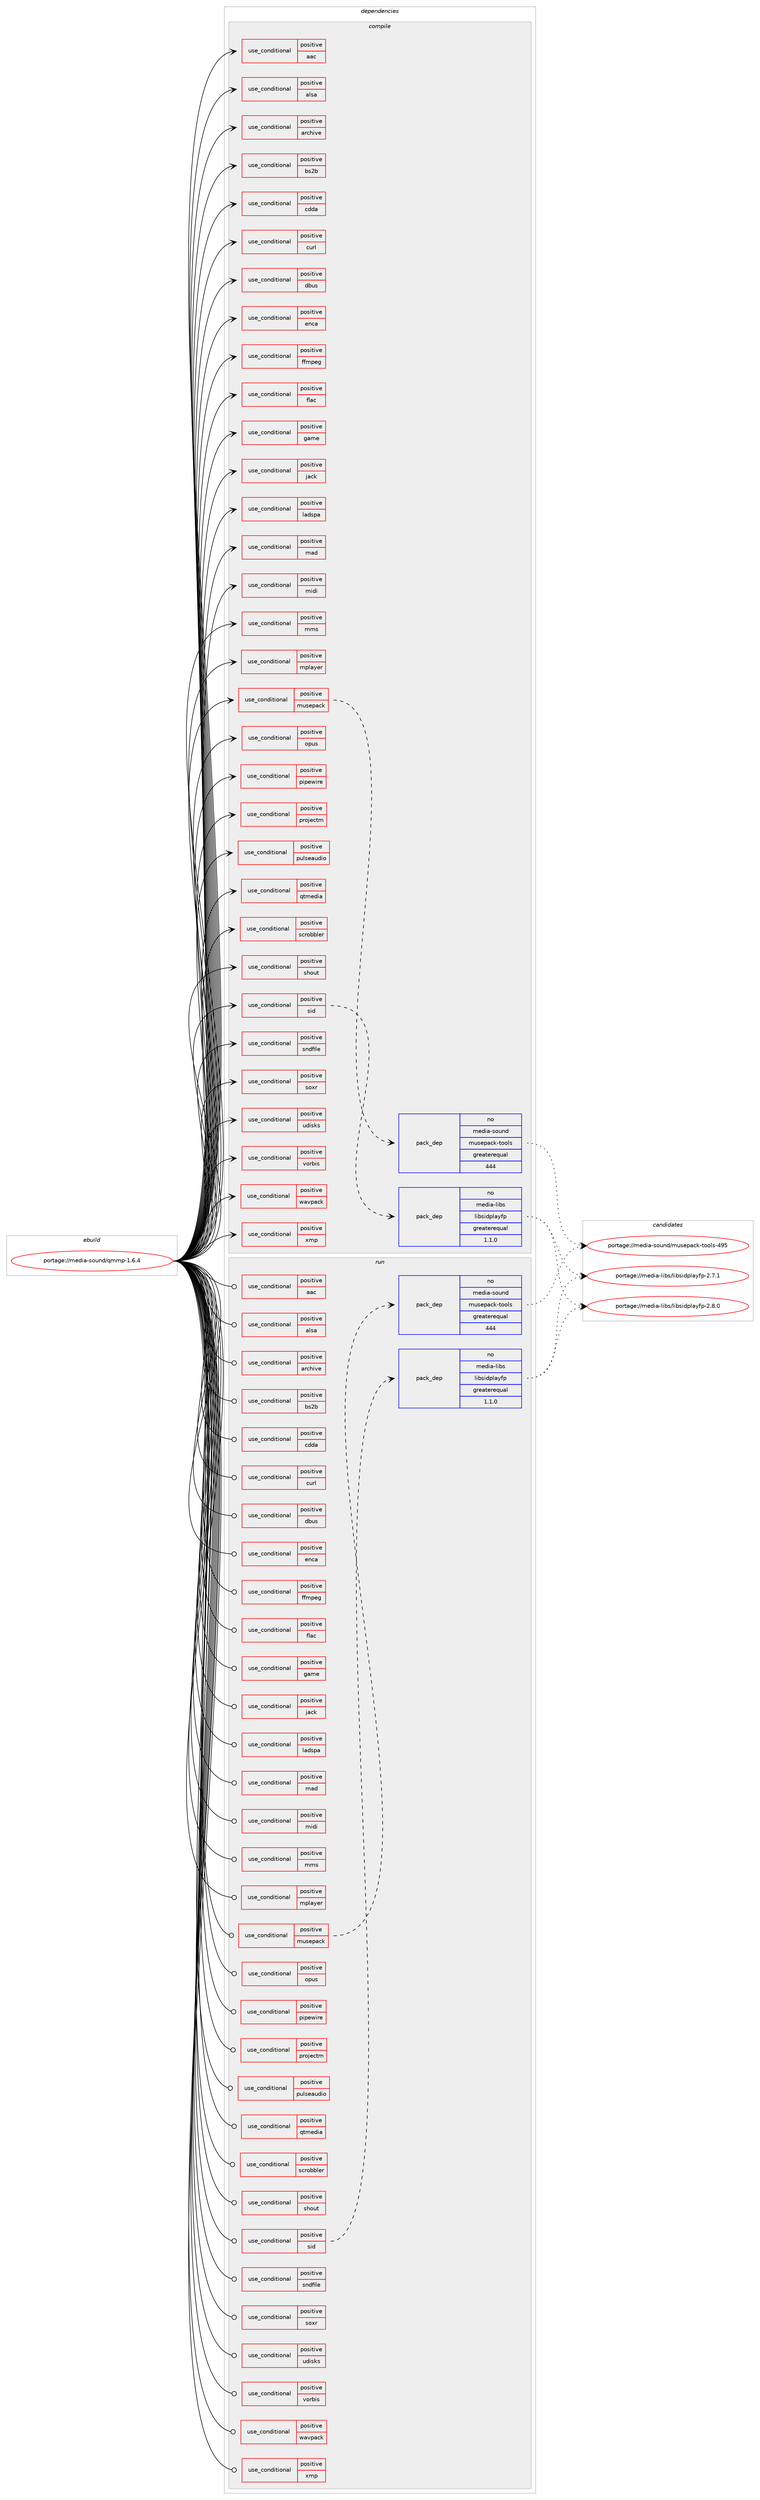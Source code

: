 digraph prolog {

# *************
# Graph options
# *************

newrank=true;
concentrate=true;
compound=true;
graph [rankdir=LR,fontname=Helvetica,fontsize=10,ranksep=1.5];#, ranksep=2.5, nodesep=0.2];
edge  [arrowhead=vee];
node  [fontname=Helvetica,fontsize=10];

# **********
# The ebuild
# **********

subgraph cluster_leftcol {
color=gray;
rank=same;
label=<<i>ebuild</i>>;
id [label="portage://media-sound/qmmp-1.6.4", color=red, width=4, href="../media-sound/qmmp-1.6.4.svg"];
}

# ****************
# The dependencies
# ****************

subgraph cluster_midcol {
color=gray;
label=<<i>dependencies</i>>;
subgraph cluster_compile {
fillcolor="#eeeeee";
style=filled;
label=<<i>compile</i>>;
subgraph cond79308 {
dependency165074 [label=<<TABLE BORDER="0" CELLBORDER="1" CELLSPACING="0" CELLPADDING="4"><TR><TD ROWSPAN="3" CELLPADDING="10">use_conditional</TD></TR><TR><TD>positive</TD></TR><TR><TD>aac</TD></TR></TABLE>>, shape=none, color=red];
# *** BEGIN UNKNOWN DEPENDENCY TYPE (TODO) ***
# dependency165074 -> package_dependency(portage://media-sound/qmmp-1.6.4,install,no,media-libs,faad2,none,[,,],[],[])
# *** END UNKNOWN DEPENDENCY TYPE (TODO) ***

}
id:e -> dependency165074:w [weight=20,style="solid",arrowhead="vee"];
subgraph cond79309 {
dependency165075 [label=<<TABLE BORDER="0" CELLBORDER="1" CELLSPACING="0" CELLPADDING="4"><TR><TD ROWSPAN="3" CELLPADDING="10">use_conditional</TD></TR><TR><TD>positive</TD></TR><TR><TD>alsa</TD></TR></TABLE>>, shape=none, color=red];
# *** BEGIN UNKNOWN DEPENDENCY TYPE (TODO) ***
# dependency165075 -> package_dependency(portage://media-sound/qmmp-1.6.4,install,no,media-libs,alsa-lib,none,[,,],[],[])
# *** END UNKNOWN DEPENDENCY TYPE (TODO) ***

}
id:e -> dependency165075:w [weight=20,style="solid",arrowhead="vee"];
subgraph cond79310 {
dependency165076 [label=<<TABLE BORDER="0" CELLBORDER="1" CELLSPACING="0" CELLPADDING="4"><TR><TD ROWSPAN="3" CELLPADDING="10">use_conditional</TD></TR><TR><TD>positive</TD></TR><TR><TD>archive</TD></TR></TABLE>>, shape=none, color=red];
# *** BEGIN UNKNOWN DEPENDENCY TYPE (TODO) ***
# dependency165076 -> package_dependency(portage://media-sound/qmmp-1.6.4,install,no,app-arch,libarchive,none,[,,],[],[])
# *** END UNKNOWN DEPENDENCY TYPE (TODO) ***

}
id:e -> dependency165076:w [weight=20,style="solid",arrowhead="vee"];
subgraph cond79311 {
dependency165077 [label=<<TABLE BORDER="0" CELLBORDER="1" CELLSPACING="0" CELLPADDING="4"><TR><TD ROWSPAN="3" CELLPADDING="10">use_conditional</TD></TR><TR><TD>positive</TD></TR><TR><TD>bs2b</TD></TR></TABLE>>, shape=none, color=red];
# *** BEGIN UNKNOWN DEPENDENCY TYPE (TODO) ***
# dependency165077 -> package_dependency(portage://media-sound/qmmp-1.6.4,install,no,media-libs,libbs2b,none,[,,],[],[])
# *** END UNKNOWN DEPENDENCY TYPE (TODO) ***

}
id:e -> dependency165077:w [weight=20,style="solid",arrowhead="vee"];
subgraph cond79312 {
dependency165078 [label=<<TABLE BORDER="0" CELLBORDER="1" CELLSPACING="0" CELLPADDING="4"><TR><TD ROWSPAN="3" CELLPADDING="10">use_conditional</TD></TR><TR><TD>positive</TD></TR><TR><TD>cdda</TD></TR></TABLE>>, shape=none, color=red];
# *** BEGIN UNKNOWN DEPENDENCY TYPE (TODO) ***
# dependency165078 -> package_dependency(portage://media-sound/qmmp-1.6.4,install,no,dev-libs,libcdio,none,[,,],any_same_slot,[])
# *** END UNKNOWN DEPENDENCY TYPE (TODO) ***

# *** BEGIN UNKNOWN DEPENDENCY TYPE (TODO) ***
# dependency165078 -> package_dependency(portage://media-sound/qmmp-1.6.4,install,no,dev-libs,libcdio-paranoia,none,[,,],[],[])
# *** END UNKNOWN DEPENDENCY TYPE (TODO) ***

}
id:e -> dependency165078:w [weight=20,style="solid",arrowhead="vee"];
subgraph cond79313 {
dependency165079 [label=<<TABLE BORDER="0" CELLBORDER="1" CELLSPACING="0" CELLPADDING="4"><TR><TD ROWSPAN="3" CELLPADDING="10">use_conditional</TD></TR><TR><TD>positive</TD></TR><TR><TD>curl</TD></TR></TABLE>>, shape=none, color=red];
# *** BEGIN UNKNOWN DEPENDENCY TYPE (TODO) ***
# dependency165079 -> package_dependency(portage://media-sound/qmmp-1.6.4,install,no,net-misc,curl,none,[,,],[],[])
# *** END UNKNOWN DEPENDENCY TYPE (TODO) ***

}
id:e -> dependency165079:w [weight=20,style="solid",arrowhead="vee"];
subgraph cond79314 {
dependency165080 [label=<<TABLE BORDER="0" CELLBORDER="1" CELLSPACING="0" CELLPADDING="4"><TR><TD ROWSPAN="3" CELLPADDING="10">use_conditional</TD></TR><TR><TD>positive</TD></TR><TR><TD>dbus</TD></TR></TABLE>>, shape=none, color=red];
# *** BEGIN UNKNOWN DEPENDENCY TYPE (TODO) ***
# dependency165080 -> package_dependency(portage://media-sound/qmmp-1.6.4,install,no,dev-qt,qtdbus,none,[,,],[slot(5)],[])
# *** END UNKNOWN DEPENDENCY TYPE (TODO) ***

}
id:e -> dependency165080:w [weight=20,style="solid",arrowhead="vee"];
subgraph cond79315 {
dependency165081 [label=<<TABLE BORDER="0" CELLBORDER="1" CELLSPACING="0" CELLPADDING="4"><TR><TD ROWSPAN="3" CELLPADDING="10">use_conditional</TD></TR><TR><TD>positive</TD></TR><TR><TD>enca</TD></TR></TABLE>>, shape=none, color=red];
# *** BEGIN UNKNOWN DEPENDENCY TYPE (TODO) ***
# dependency165081 -> package_dependency(portage://media-sound/qmmp-1.6.4,install,no,app-i18n,enca,none,[,,],[],[])
# *** END UNKNOWN DEPENDENCY TYPE (TODO) ***

}
id:e -> dependency165081:w [weight=20,style="solid",arrowhead="vee"];
subgraph cond79316 {
dependency165082 [label=<<TABLE BORDER="0" CELLBORDER="1" CELLSPACING="0" CELLPADDING="4"><TR><TD ROWSPAN="3" CELLPADDING="10">use_conditional</TD></TR><TR><TD>positive</TD></TR><TR><TD>ffmpeg</TD></TR></TABLE>>, shape=none, color=red];
# *** BEGIN UNKNOWN DEPENDENCY TYPE (TODO) ***
# dependency165082 -> package_dependency(portage://media-sound/qmmp-1.6.4,install,no,media-video,ffmpeg,none,[,,],any_same_slot,[])
# *** END UNKNOWN DEPENDENCY TYPE (TODO) ***

}
id:e -> dependency165082:w [weight=20,style="solid",arrowhead="vee"];
subgraph cond79317 {
dependency165083 [label=<<TABLE BORDER="0" CELLBORDER="1" CELLSPACING="0" CELLPADDING="4"><TR><TD ROWSPAN="3" CELLPADDING="10">use_conditional</TD></TR><TR><TD>positive</TD></TR><TR><TD>flac</TD></TR></TABLE>>, shape=none, color=red];
# *** BEGIN UNKNOWN DEPENDENCY TYPE (TODO) ***
# dependency165083 -> package_dependency(portage://media-sound/qmmp-1.6.4,install,no,media-libs,flac,none,[,,],any_same_slot,[])
# *** END UNKNOWN DEPENDENCY TYPE (TODO) ***

}
id:e -> dependency165083:w [weight=20,style="solid",arrowhead="vee"];
subgraph cond79318 {
dependency165084 [label=<<TABLE BORDER="0" CELLBORDER="1" CELLSPACING="0" CELLPADDING="4"><TR><TD ROWSPAN="3" CELLPADDING="10">use_conditional</TD></TR><TR><TD>positive</TD></TR><TR><TD>game</TD></TR></TABLE>>, shape=none, color=red];
# *** BEGIN UNKNOWN DEPENDENCY TYPE (TODO) ***
# dependency165084 -> package_dependency(portage://media-sound/qmmp-1.6.4,install,no,media-libs,game-music-emu,none,[,,],[],[])
# *** END UNKNOWN DEPENDENCY TYPE (TODO) ***

}
id:e -> dependency165084:w [weight=20,style="solid",arrowhead="vee"];
subgraph cond79319 {
dependency165085 [label=<<TABLE BORDER="0" CELLBORDER="1" CELLSPACING="0" CELLPADDING="4"><TR><TD ROWSPAN="3" CELLPADDING="10">use_conditional</TD></TR><TR><TD>positive</TD></TR><TR><TD>jack</TD></TR></TABLE>>, shape=none, color=red];
# *** BEGIN UNKNOWN DEPENDENCY TYPE (TODO) ***
# dependency165085 -> package_dependency(portage://media-sound/qmmp-1.6.4,install,no,media-libs,libsamplerate,none,[,,],[],[])
# *** END UNKNOWN DEPENDENCY TYPE (TODO) ***

# *** BEGIN UNKNOWN DEPENDENCY TYPE (TODO) ***
# dependency165085 -> package_dependency(portage://media-sound/qmmp-1.6.4,install,no,virtual,jack,none,[,,],[],[])
# *** END UNKNOWN DEPENDENCY TYPE (TODO) ***

}
id:e -> dependency165085:w [weight=20,style="solid",arrowhead="vee"];
subgraph cond79320 {
dependency165086 [label=<<TABLE BORDER="0" CELLBORDER="1" CELLSPACING="0" CELLPADDING="4"><TR><TD ROWSPAN="3" CELLPADDING="10">use_conditional</TD></TR><TR><TD>positive</TD></TR><TR><TD>ladspa</TD></TR></TABLE>>, shape=none, color=red];
# *** BEGIN UNKNOWN DEPENDENCY TYPE (TODO) ***
# dependency165086 -> package_dependency(portage://media-sound/qmmp-1.6.4,install,no,media-plugins,cmt-plugins,none,[,,],[],[])
# *** END UNKNOWN DEPENDENCY TYPE (TODO) ***

}
id:e -> dependency165086:w [weight=20,style="solid",arrowhead="vee"];
subgraph cond79321 {
dependency165087 [label=<<TABLE BORDER="0" CELLBORDER="1" CELLSPACING="0" CELLPADDING="4"><TR><TD ROWSPAN="3" CELLPADDING="10">use_conditional</TD></TR><TR><TD>positive</TD></TR><TR><TD>mad</TD></TR></TABLE>>, shape=none, color=red];
# *** BEGIN UNKNOWN DEPENDENCY TYPE (TODO) ***
# dependency165087 -> package_dependency(portage://media-sound/qmmp-1.6.4,install,no,media-libs,libmad,none,[,,],any_same_slot,[])
# *** END UNKNOWN DEPENDENCY TYPE (TODO) ***

# *** BEGIN UNKNOWN DEPENDENCY TYPE (TODO) ***
# dependency165087 -> package_dependency(portage://media-sound/qmmp-1.6.4,install,no,media-sound,mpg123,none,[,,],any_same_slot,[])
# *** END UNKNOWN DEPENDENCY TYPE (TODO) ***

}
id:e -> dependency165087:w [weight=20,style="solid",arrowhead="vee"];
subgraph cond79322 {
dependency165088 [label=<<TABLE BORDER="0" CELLBORDER="1" CELLSPACING="0" CELLPADDING="4"><TR><TD ROWSPAN="3" CELLPADDING="10">use_conditional</TD></TR><TR><TD>positive</TD></TR><TR><TD>midi</TD></TR></TABLE>>, shape=none, color=red];
# *** BEGIN UNKNOWN DEPENDENCY TYPE (TODO) ***
# dependency165088 -> package_dependency(portage://media-sound/qmmp-1.6.4,install,no,media-sound,wildmidi,none,[,,],[],[])
# *** END UNKNOWN DEPENDENCY TYPE (TODO) ***

}
id:e -> dependency165088:w [weight=20,style="solid",arrowhead="vee"];
subgraph cond79323 {
dependency165089 [label=<<TABLE BORDER="0" CELLBORDER="1" CELLSPACING="0" CELLPADDING="4"><TR><TD ROWSPAN="3" CELLPADDING="10">use_conditional</TD></TR><TR><TD>positive</TD></TR><TR><TD>mms</TD></TR></TABLE>>, shape=none, color=red];
# *** BEGIN UNKNOWN DEPENDENCY TYPE (TODO) ***
# dependency165089 -> package_dependency(portage://media-sound/qmmp-1.6.4,install,no,media-libs,libmms,none,[,,],[],[])
# *** END UNKNOWN DEPENDENCY TYPE (TODO) ***

}
id:e -> dependency165089:w [weight=20,style="solid",arrowhead="vee"];
subgraph cond79324 {
dependency165090 [label=<<TABLE BORDER="0" CELLBORDER="1" CELLSPACING="0" CELLPADDING="4"><TR><TD ROWSPAN="3" CELLPADDING="10">use_conditional</TD></TR><TR><TD>positive</TD></TR><TR><TD>mplayer</TD></TR></TABLE>>, shape=none, color=red];
# *** BEGIN UNKNOWN DEPENDENCY TYPE (TODO) ***
# dependency165090 -> package_dependency(portage://media-sound/qmmp-1.6.4,install,no,media-video,mplayer,none,[,,],[],[])
# *** END UNKNOWN DEPENDENCY TYPE (TODO) ***

}
id:e -> dependency165090:w [weight=20,style="solid",arrowhead="vee"];
subgraph cond79325 {
dependency165091 [label=<<TABLE BORDER="0" CELLBORDER="1" CELLSPACING="0" CELLPADDING="4"><TR><TD ROWSPAN="3" CELLPADDING="10">use_conditional</TD></TR><TR><TD>positive</TD></TR><TR><TD>musepack</TD></TR></TABLE>>, shape=none, color=red];
subgraph pack83352 {
dependency165092 [label=<<TABLE BORDER="0" CELLBORDER="1" CELLSPACING="0" CELLPADDING="4" WIDTH="220"><TR><TD ROWSPAN="6" CELLPADDING="30">pack_dep</TD></TR><TR><TD WIDTH="110">no</TD></TR><TR><TD>media-sound</TD></TR><TR><TD>musepack-tools</TD></TR><TR><TD>greaterequal</TD></TR><TR><TD>444</TD></TR></TABLE>>, shape=none, color=blue];
}
dependency165091:e -> dependency165092:w [weight=20,style="dashed",arrowhead="vee"];
}
id:e -> dependency165091:w [weight=20,style="solid",arrowhead="vee"];
subgraph cond79326 {
dependency165093 [label=<<TABLE BORDER="0" CELLBORDER="1" CELLSPACING="0" CELLPADDING="4"><TR><TD ROWSPAN="3" CELLPADDING="10">use_conditional</TD></TR><TR><TD>positive</TD></TR><TR><TD>opus</TD></TR></TABLE>>, shape=none, color=red];
# *** BEGIN UNKNOWN DEPENDENCY TYPE (TODO) ***
# dependency165093 -> package_dependency(portage://media-sound/qmmp-1.6.4,install,no,media-libs,opusfile,none,[,,],[],[])
# *** END UNKNOWN DEPENDENCY TYPE (TODO) ***

}
id:e -> dependency165093:w [weight=20,style="solid",arrowhead="vee"];
subgraph cond79327 {
dependency165094 [label=<<TABLE BORDER="0" CELLBORDER="1" CELLSPACING="0" CELLPADDING="4"><TR><TD ROWSPAN="3" CELLPADDING="10">use_conditional</TD></TR><TR><TD>positive</TD></TR><TR><TD>pipewire</TD></TR></TABLE>>, shape=none, color=red];
# *** BEGIN UNKNOWN DEPENDENCY TYPE (TODO) ***
# dependency165094 -> package_dependency(portage://media-sound/qmmp-1.6.4,install,no,media-video,pipewire,none,[,,],[],[])
# *** END UNKNOWN DEPENDENCY TYPE (TODO) ***

}
id:e -> dependency165094:w [weight=20,style="solid",arrowhead="vee"];
subgraph cond79328 {
dependency165095 [label=<<TABLE BORDER="0" CELLBORDER="1" CELLSPACING="0" CELLPADDING="4"><TR><TD ROWSPAN="3" CELLPADDING="10">use_conditional</TD></TR><TR><TD>positive</TD></TR><TR><TD>projectm</TD></TR></TABLE>>, shape=none, color=red];
# *** BEGIN UNKNOWN DEPENDENCY TYPE (TODO) ***
# dependency165095 -> package_dependency(portage://media-sound/qmmp-1.6.4,install,no,dev-qt,qtgui,none,[,,],[slot(5)],[use(disable(gles2-only),none)])
# *** END UNKNOWN DEPENDENCY TYPE (TODO) ***

# *** BEGIN UNKNOWN DEPENDENCY TYPE (TODO) ***
# dependency165095 -> package_dependency(portage://media-sound/qmmp-1.6.4,install,no,dev-qt,qtopengl,none,[,,],[slot(5)],[])
# *** END UNKNOWN DEPENDENCY TYPE (TODO) ***

# *** BEGIN UNKNOWN DEPENDENCY TYPE (TODO) ***
# dependency165095 -> package_dependency(portage://media-sound/qmmp-1.6.4,install,no,media-libs,libprojectm,none,[,,],any_same_slot,[])
# *** END UNKNOWN DEPENDENCY TYPE (TODO) ***

}
id:e -> dependency165095:w [weight=20,style="solid",arrowhead="vee"];
subgraph cond79329 {
dependency165096 [label=<<TABLE BORDER="0" CELLBORDER="1" CELLSPACING="0" CELLPADDING="4"><TR><TD ROWSPAN="3" CELLPADDING="10">use_conditional</TD></TR><TR><TD>positive</TD></TR><TR><TD>pulseaudio</TD></TR></TABLE>>, shape=none, color=red];
# *** BEGIN UNKNOWN DEPENDENCY TYPE (TODO) ***
# dependency165096 -> package_dependency(portage://media-sound/qmmp-1.6.4,install,no,media-libs,libpulse,none,[,,],[],[])
# *** END UNKNOWN DEPENDENCY TYPE (TODO) ***

}
id:e -> dependency165096:w [weight=20,style="solid",arrowhead="vee"];
subgraph cond79330 {
dependency165097 [label=<<TABLE BORDER="0" CELLBORDER="1" CELLSPACING="0" CELLPADDING="4"><TR><TD ROWSPAN="3" CELLPADDING="10">use_conditional</TD></TR><TR><TD>positive</TD></TR><TR><TD>qtmedia</TD></TR></TABLE>>, shape=none, color=red];
# *** BEGIN UNKNOWN DEPENDENCY TYPE (TODO) ***
# dependency165097 -> package_dependency(portage://media-sound/qmmp-1.6.4,install,no,dev-qt,qtmultimedia,none,[,,],[slot(5)],[])
# *** END UNKNOWN DEPENDENCY TYPE (TODO) ***

}
id:e -> dependency165097:w [weight=20,style="solid",arrowhead="vee"];
subgraph cond79331 {
dependency165098 [label=<<TABLE BORDER="0" CELLBORDER="1" CELLSPACING="0" CELLPADDING="4"><TR><TD ROWSPAN="3" CELLPADDING="10">use_conditional</TD></TR><TR><TD>positive</TD></TR><TR><TD>scrobbler</TD></TR></TABLE>>, shape=none, color=red];
# *** BEGIN UNKNOWN DEPENDENCY TYPE (TODO) ***
# dependency165098 -> package_dependency(portage://media-sound/qmmp-1.6.4,install,no,net-misc,curl,none,[,,],[],[])
# *** END UNKNOWN DEPENDENCY TYPE (TODO) ***

}
id:e -> dependency165098:w [weight=20,style="solid",arrowhead="vee"];
subgraph cond79332 {
dependency165099 [label=<<TABLE BORDER="0" CELLBORDER="1" CELLSPACING="0" CELLPADDING="4"><TR><TD ROWSPAN="3" CELLPADDING="10">use_conditional</TD></TR><TR><TD>positive</TD></TR><TR><TD>shout</TD></TR></TABLE>>, shape=none, color=red];
# *** BEGIN UNKNOWN DEPENDENCY TYPE (TODO) ***
# dependency165099 -> package_dependency(portage://media-sound/qmmp-1.6.4,install,no,media-libs,libshout,none,[,,],[],[])
# *** END UNKNOWN DEPENDENCY TYPE (TODO) ***

}
id:e -> dependency165099:w [weight=20,style="solid",arrowhead="vee"];
subgraph cond79333 {
dependency165100 [label=<<TABLE BORDER="0" CELLBORDER="1" CELLSPACING="0" CELLPADDING="4"><TR><TD ROWSPAN="3" CELLPADDING="10">use_conditional</TD></TR><TR><TD>positive</TD></TR><TR><TD>sid</TD></TR></TABLE>>, shape=none, color=red];
subgraph pack83353 {
dependency165101 [label=<<TABLE BORDER="0" CELLBORDER="1" CELLSPACING="0" CELLPADDING="4" WIDTH="220"><TR><TD ROWSPAN="6" CELLPADDING="30">pack_dep</TD></TR><TR><TD WIDTH="110">no</TD></TR><TR><TD>media-libs</TD></TR><TR><TD>libsidplayfp</TD></TR><TR><TD>greaterequal</TD></TR><TR><TD>1.1.0</TD></TR></TABLE>>, shape=none, color=blue];
}
dependency165100:e -> dependency165101:w [weight=20,style="dashed",arrowhead="vee"];
}
id:e -> dependency165100:w [weight=20,style="solid",arrowhead="vee"];
subgraph cond79334 {
dependency165102 [label=<<TABLE BORDER="0" CELLBORDER="1" CELLSPACING="0" CELLPADDING="4"><TR><TD ROWSPAN="3" CELLPADDING="10">use_conditional</TD></TR><TR><TD>positive</TD></TR><TR><TD>sndfile</TD></TR></TABLE>>, shape=none, color=red];
# *** BEGIN UNKNOWN DEPENDENCY TYPE (TODO) ***
# dependency165102 -> package_dependency(portage://media-sound/qmmp-1.6.4,install,no,media-libs,libsndfile,none,[,,],[],[])
# *** END UNKNOWN DEPENDENCY TYPE (TODO) ***

}
id:e -> dependency165102:w [weight=20,style="solid",arrowhead="vee"];
subgraph cond79335 {
dependency165103 [label=<<TABLE BORDER="0" CELLBORDER="1" CELLSPACING="0" CELLPADDING="4"><TR><TD ROWSPAN="3" CELLPADDING="10">use_conditional</TD></TR><TR><TD>positive</TD></TR><TR><TD>soxr</TD></TR></TABLE>>, shape=none, color=red];
# *** BEGIN UNKNOWN DEPENDENCY TYPE (TODO) ***
# dependency165103 -> package_dependency(portage://media-sound/qmmp-1.6.4,install,no,media-libs,soxr,none,[,,],[],[])
# *** END UNKNOWN DEPENDENCY TYPE (TODO) ***

}
id:e -> dependency165103:w [weight=20,style="solid",arrowhead="vee"];
subgraph cond79336 {
dependency165104 [label=<<TABLE BORDER="0" CELLBORDER="1" CELLSPACING="0" CELLPADDING="4"><TR><TD ROWSPAN="3" CELLPADDING="10">use_conditional</TD></TR><TR><TD>positive</TD></TR><TR><TD>udisks</TD></TR></TABLE>>, shape=none, color=red];
# *** BEGIN UNKNOWN DEPENDENCY TYPE (TODO) ***
# dependency165104 -> package_dependency(portage://media-sound/qmmp-1.6.4,install,no,sys-fs,udisks,none,[,,],[slot(2)],[])
# *** END UNKNOWN DEPENDENCY TYPE (TODO) ***

}
id:e -> dependency165104:w [weight=20,style="solid",arrowhead="vee"];
subgraph cond79337 {
dependency165105 [label=<<TABLE BORDER="0" CELLBORDER="1" CELLSPACING="0" CELLPADDING="4"><TR><TD ROWSPAN="3" CELLPADDING="10">use_conditional</TD></TR><TR><TD>positive</TD></TR><TR><TD>vorbis</TD></TR></TABLE>>, shape=none, color=red];
# *** BEGIN UNKNOWN DEPENDENCY TYPE (TODO) ***
# dependency165105 -> package_dependency(portage://media-sound/qmmp-1.6.4,install,no,media-libs,libogg,none,[,,],[],[])
# *** END UNKNOWN DEPENDENCY TYPE (TODO) ***

# *** BEGIN UNKNOWN DEPENDENCY TYPE (TODO) ***
# dependency165105 -> package_dependency(portage://media-sound/qmmp-1.6.4,install,no,media-libs,libvorbis,none,[,,],[],[])
# *** END UNKNOWN DEPENDENCY TYPE (TODO) ***

}
id:e -> dependency165105:w [weight=20,style="solid",arrowhead="vee"];
subgraph cond79338 {
dependency165106 [label=<<TABLE BORDER="0" CELLBORDER="1" CELLSPACING="0" CELLPADDING="4"><TR><TD ROWSPAN="3" CELLPADDING="10">use_conditional</TD></TR><TR><TD>positive</TD></TR><TR><TD>wavpack</TD></TR></TABLE>>, shape=none, color=red];
# *** BEGIN UNKNOWN DEPENDENCY TYPE (TODO) ***
# dependency165106 -> package_dependency(portage://media-sound/qmmp-1.6.4,install,no,media-sound,wavpack,none,[,,],[],[])
# *** END UNKNOWN DEPENDENCY TYPE (TODO) ***

}
id:e -> dependency165106:w [weight=20,style="solid",arrowhead="vee"];
subgraph cond79339 {
dependency165107 [label=<<TABLE BORDER="0" CELLBORDER="1" CELLSPACING="0" CELLPADDING="4"><TR><TD ROWSPAN="3" CELLPADDING="10">use_conditional</TD></TR><TR><TD>positive</TD></TR><TR><TD>xmp</TD></TR></TABLE>>, shape=none, color=red];
# *** BEGIN UNKNOWN DEPENDENCY TYPE (TODO) ***
# dependency165107 -> package_dependency(portage://media-sound/qmmp-1.6.4,install,no,media-libs,libxmp,none,[,,],[],[])
# *** END UNKNOWN DEPENDENCY TYPE (TODO) ***

}
id:e -> dependency165107:w [weight=20,style="solid",arrowhead="vee"];
# *** BEGIN UNKNOWN DEPENDENCY TYPE (TODO) ***
# id -> package_dependency(portage://media-sound/qmmp-1.6.4,install,no,dev-qt,qtcore,none,[,,],[slot(5)],[])
# *** END UNKNOWN DEPENDENCY TYPE (TODO) ***

# *** BEGIN UNKNOWN DEPENDENCY TYPE (TODO) ***
# id -> package_dependency(portage://media-sound/qmmp-1.6.4,install,no,dev-qt,qtgui,none,[,,],[slot(5)],[])
# *** END UNKNOWN DEPENDENCY TYPE (TODO) ***

# *** BEGIN UNKNOWN DEPENDENCY TYPE (TODO) ***
# id -> package_dependency(portage://media-sound/qmmp-1.6.4,install,no,dev-qt,qtnetwork,none,[,,],[slot(5)],[])
# *** END UNKNOWN DEPENDENCY TYPE (TODO) ***

# *** BEGIN UNKNOWN DEPENDENCY TYPE (TODO) ***
# id -> package_dependency(portage://media-sound/qmmp-1.6.4,install,no,dev-qt,qtsql,none,[,,],[slot(5)],[])
# *** END UNKNOWN DEPENDENCY TYPE (TODO) ***

# *** BEGIN UNKNOWN DEPENDENCY TYPE (TODO) ***
# id -> package_dependency(portage://media-sound/qmmp-1.6.4,install,no,dev-qt,qtwidgets,none,[,,],[slot(5)],[])
# *** END UNKNOWN DEPENDENCY TYPE (TODO) ***

# *** BEGIN UNKNOWN DEPENDENCY TYPE (TODO) ***
# id -> package_dependency(portage://media-sound/qmmp-1.6.4,install,no,dev-qt,qtx11extras,none,[,,],[slot(5)],[])
# *** END UNKNOWN DEPENDENCY TYPE (TODO) ***

# *** BEGIN UNKNOWN DEPENDENCY TYPE (TODO) ***
# id -> package_dependency(portage://media-sound/qmmp-1.6.4,install,no,media-libs,taglib,none,[,,],[],[])
# *** END UNKNOWN DEPENDENCY TYPE (TODO) ***

# *** BEGIN UNKNOWN DEPENDENCY TYPE (TODO) ***
# id -> package_dependency(portage://media-sound/qmmp-1.6.4,install,no,x11-libs,libX11,none,[,,],[],[])
# *** END UNKNOWN DEPENDENCY TYPE (TODO) ***

}
subgraph cluster_compileandrun {
fillcolor="#eeeeee";
style=filled;
label=<<i>compile and run</i>>;
}
subgraph cluster_run {
fillcolor="#eeeeee";
style=filled;
label=<<i>run</i>>;
subgraph cond79340 {
dependency165108 [label=<<TABLE BORDER="0" CELLBORDER="1" CELLSPACING="0" CELLPADDING="4"><TR><TD ROWSPAN="3" CELLPADDING="10">use_conditional</TD></TR><TR><TD>positive</TD></TR><TR><TD>aac</TD></TR></TABLE>>, shape=none, color=red];
# *** BEGIN UNKNOWN DEPENDENCY TYPE (TODO) ***
# dependency165108 -> package_dependency(portage://media-sound/qmmp-1.6.4,run,no,media-libs,faad2,none,[,,],[],[])
# *** END UNKNOWN DEPENDENCY TYPE (TODO) ***

}
id:e -> dependency165108:w [weight=20,style="solid",arrowhead="odot"];
subgraph cond79341 {
dependency165109 [label=<<TABLE BORDER="0" CELLBORDER="1" CELLSPACING="0" CELLPADDING="4"><TR><TD ROWSPAN="3" CELLPADDING="10">use_conditional</TD></TR><TR><TD>positive</TD></TR><TR><TD>alsa</TD></TR></TABLE>>, shape=none, color=red];
# *** BEGIN UNKNOWN DEPENDENCY TYPE (TODO) ***
# dependency165109 -> package_dependency(portage://media-sound/qmmp-1.6.4,run,no,media-libs,alsa-lib,none,[,,],[],[])
# *** END UNKNOWN DEPENDENCY TYPE (TODO) ***

}
id:e -> dependency165109:w [weight=20,style="solid",arrowhead="odot"];
subgraph cond79342 {
dependency165110 [label=<<TABLE BORDER="0" CELLBORDER="1" CELLSPACING="0" CELLPADDING="4"><TR><TD ROWSPAN="3" CELLPADDING="10">use_conditional</TD></TR><TR><TD>positive</TD></TR><TR><TD>archive</TD></TR></TABLE>>, shape=none, color=red];
# *** BEGIN UNKNOWN DEPENDENCY TYPE (TODO) ***
# dependency165110 -> package_dependency(portage://media-sound/qmmp-1.6.4,run,no,app-arch,libarchive,none,[,,],[],[])
# *** END UNKNOWN DEPENDENCY TYPE (TODO) ***

}
id:e -> dependency165110:w [weight=20,style="solid",arrowhead="odot"];
subgraph cond79343 {
dependency165111 [label=<<TABLE BORDER="0" CELLBORDER="1" CELLSPACING="0" CELLPADDING="4"><TR><TD ROWSPAN="3" CELLPADDING="10">use_conditional</TD></TR><TR><TD>positive</TD></TR><TR><TD>bs2b</TD></TR></TABLE>>, shape=none, color=red];
# *** BEGIN UNKNOWN DEPENDENCY TYPE (TODO) ***
# dependency165111 -> package_dependency(portage://media-sound/qmmp-1.6.4,run,no,media-libs,libbs2b,none,[,,],[],[])
# *** END UNKNOWN DEPENDENCY TYPE (TODO) ***

}
id:e -> dependency165111:w [weight=20,style="solid",arrowhead="odot"];
subgraph cond79344 {
dependency165112 [label=<<TABLE BORDER="0" CELLBORDER="1" CELLSPACING="0" CELLPADDING="4"><TR><TD ROWSPAN="3" CELLPADDING="10">use_conditional</TD></TR><TR><TD>positive</TD></TR><TR><TD>cdda</TD></TR></TABLE>>, shape=none, color=red];
# *** BEGIN UNKNOWN DEPENDENCY TYPE (TODO) ***
# dependency165112 -> package_dependency(portage://media-sound/qmmp-1.6.4,run,no,dev-libs,libcdio,none,[,,],any_same_slot,[])
# *** END UNKNOWN DEPENDENCY TYPE (TODO) ***

# *** BEGIN UNKNOWN DEPENDENCY TYPE (TODO) ***
# dependency165112 -> package_dependency(portage://media-sound/qmmp-1.6.4,run,no,dev-libs,libcdio-paranoia,none,[,,],[],[])
# *** END UNKNOWN DEPENDENCY TYPE (TODO) ***

}
id:e -> dependency165112:w [weight=20,style="solid",arrowhead="odot"];
subgraph cond79345 {
dependency165113 [label=<<TABLE BORDER="0" CELLBORDER="1" CELLSPACING="0" CELLPADDING="4"><TR><TD ROWSPAN="3" CELLPADDING="10">use_conditional</TD></TR><TR><TD>positive</TD></TR><TR><TD>curl</TD></TR></TABLE>>, shape=none, color=red];
# *** BEGIN UNKNOWN DEPENDENCY TYPE (TODO) ***
# dependency165113 -> package_dependency(portage://media-sound/qmmp-1.6.4,run,no,net-misc,curl,none,[,,],[],[])
# *** END UNKNOWN DEPENDENCY TYPE (TODO) ***

}
id:e -> dependency165113:w [weight=20,style="solid",arrowhead="odot"];
subgraph cond79346 {
dependency165114 [label=<<TABLE BORDER="0" CELLBORDER="1" CELLSPACING="0" CELLPADDING="4"><TR><TD ROWSPAN="3" CELLPADDING="10">use_conditional</TD></TR><TR><TD>positive</TD></TR><TR><TD>dbus</TD></TR></TABLE>>, shape=none, color=red];
# *** BEGIN UNKNOWN DEPENDENCY TYPE (TODO) ***
# dependency165114 -> package_dependency(portage://media-sound/qmmp-1.6.4,run,no,dev-qt,qtdbus,none,[,,],[slot(5)],[])
# *** END UNKNOWN DEPENDENCY TYPE (TODO) ***

}
id:e -> dependency165114:w [weight=20,style="solid",arrowhead="odot"];
subgraph cond79347 {
dependency165115 [label=<<TABLE BORDER="0" CELLBORDER="1" CELLSPACING="0" CELLPADDING="4"><TR><TD ROWSPAN="3" CELLPADDING="10">use_conditional</TD></TR><TR><TD>positive</TD></TR><TR><TD>enca</TD></TR></TABLE>>, shape=none, color=red];
# *** BEGIN UNKNOWN DEPENDENCY TYPE (TODO) ***
# dependency165115 -> package_dependency(portage://media-sound/qmmp-1.6.4,run,no,app-i18n,enca,none,[,,],[],[])
# *** END UNKNOWN DEPENDENCY TYPE (TODO) ***

}
id:e -> dependency165115:w [weight=20,style="solid",arrowhead="odot"];
subgraph cond79348 {
dependency165116 [label=<<TABLE BORDER="0" CELLBORDER="1" CELLSPACING="0" CELLPADDING="4"><TR><TD ROWSPAN="3" CELLPADDING="10">use_conditional</TD></TR><TR><TD>positive</TD></TR><TR><TD>ffmpeg</TD></TR></TABLE>>, shape=none, color=red];
# *** BEGIN UNKNOWN DEPENDENCY TYPE (TODO) ***
# dependency165116 -> package_dependency(portage://media-sound/qmmp-1.6.4,run,no,media-video,ffmpeg,none,[,,],any_same_slot,[])
# *** END UNKNOWN DEPENDENCY TYPE (TODO) ***

}
id:e -> dependency165116:w [weight=20,style="solid",arrowhead="odot"];
subgraph cond79349 {
dependency165117 [label=<<TABLE BORDER="0" CELLBORDER="1" CELLSPACING="0" CELLPADDING="4"><TR><TD ROWSPAN="3" CELLPADDING="10">use_conditional</TD></TR><TR><TD>positive</TD></TR><TR><TD>flac</TD></TR></TABLE>>, shape=none, color=red];
# *** BEGIN UNKNOWN DEPENDENCY TYPE (TODO) ***
# dependency165117 -> package_dependency(portage://media-sound/qmmp-1.6.4,run,no,media-libs,flac,none,[,,],any_same_slot,[])
# *** END UNKNOWN DEPENDENCY TYPE (TODO) ***

}
id:e -> dependency165117:w [weight=20,style="solid",arrowhead="odot"];
subgraph cond79350 {
dependency165118 [label=<<TABLE BORDER="0" CELLBORDER="1" CELLSPACING="0" CELLPADDING="4"><TR><TD ROWSPAN="3" CELLPADDING="10">use_conditional</TD></TR><TR><TD>positive</TD></TR><TR><TD>game</TD></TR></TABLE>>, shape=none, color=red];
# *** BEGIN UNKNOWN DEPENDENCY TYPE (TODO) ***
# dependency165118 -> package_dependency(portage://media-sound/qmmp-1.6.4,run,no,media-libs,game-music-emu,none,[,,],[],[])
# *** END UNKNOWN DEPENDENCY TYPE (TODO) ***

}
id:e -> dependency165118:w [weight=20,style="solid",arrowhead="odot"];
subgraph cond79351 {
dependency165119 [label=<<TABLE BORDER="0" CELLBORDER="1" CELLSPACING="0" CELLPADDING="4"><TR><TD ROWSPAN="3" CELLPADDING="10">use_conditional</TD></TR><TR><TD>positive</TD></TR><TR><TD>jack</TD></TR></TABLE>>, shape=none, color=red];
# *** BEGIN UNKNOWN DEPENDENCY TYPE (TODO) ***
# dependency165119 -> package_dependency(portage://media-sound/qmmp-1.6.4,run,no,media-libs,libsamplerate,none,[,,],[],[])
# *** END UNKNOWN DEPENDENCY TYPE (TODO) ***

# *** BEGIN UNKNOWN DEPENDENCY TYPE (TODO) ***
# dependency165119 -> package_dependency(portage://media-sound/qmmp-1.6.4,run,no,virtual,jack,none,[,,],[],[])
# *** END UNKNOWN DEPENDENCY TYPE (TODO) ***

}
id:e -> dependency165119:w [weight=20,style="solid",arrowhead="odot"];
subgraph cond79352 {
dependency165120 [label=<<TABLE BORDER="0" CELLBORDER="1" CELLSPACING="0" CELLPADDING="4"><TR><TD ROWSPAN="3" CELLPADDING="10">use_conditional</TD></TR><TR><TD>positive</TD></TR><TR><TD>ladspa</TD></TR></TABLE>>, shape=none, color=red];
# *** BEGIN UNKNOWN DEPENDENCY TYPE (TODO) ***
# dependency165120 -> package_dependency(portage://media-sound/qmmp-1.6.4,run,no,media-plugins,cmt-plugins,none,[,,],[],[])
# *** END UNKNOWN DEPENDENCY TYPE (TODO) ***

}
id:e -> dependency165120:w [weight=20,style="solid",arrowhead="odot"];
subgraph cond79353 {
dependency165121 [label=<<TABLE BORDER="0" CELLBORDER="1" CELLSPACING="0" CELLPADDING="4"><TR><TD ROWSPAN="3" CELLPADDING="10">use_conditional</TD></TR><TR><TD>positive</TD></TR><TR><TD>mad</TD></TR></TABLE>>, shape=none, color=red];
# *** BEGIN UNKNOWN DEPENDENCY TYPE (TODO) ***
# dependency165121 -> package_dependency(portage://media-sound/qmmp-1.6.4,run,no,media-libs,libmad,none,[,,],any_same_slot,[])
# *** END UNKNOWN DEPENDENCY TYPE (TODO) ***

# *** BEGIN UNKNOWN DEPENDENCY TYPE (TODO) ***
# dependency165121 -> package_dependency(portage://media-sound/qmmp-1.6.4,run,no,media-sound,mpg123,none,[,,],any_same_slot,[])
# *** END UNKNOWN DEPENDENCY TYPE (TODO) ***

}
id:e -> dependency165121:w [weight=20,style="solid",arrowhead="odot"];
subgraph cond79354 {
dependency165122 [label=<<TABLE BORDER="0" CELLBORDER="1" CELLSPACING="0" CELLPADDING="4"><TR><TD ROWSPAN="3" CELLPADDING="10">use_conditional</TD></TR><TR><TD>positive</TD></TR><TR><TD>midi</TD></TR></TABLE>>, shape=none, color=red];
# *** BEGIN UNKNOWN DEPENDENCY TYPE (TODO) ***
# dependency165122 -> package_dependency(portage://media-sound/qmmp-1.6.4,run,no,media-sound,wildmidi,none,[,,],[],[])
# *** END UNKNOWN DEPENDENCY TYPE (TODO) ***

}
id:e -> dependency165122:w [weight=20,style="solid",arrowhead="odot"];
subgraph cond79355 {
dependency165123 [label=<<TABLE BORDER="0" CELLBORDER="1" CELLSPACING="0" CELLPADDING="4"><TR><TD ROWSPAN="3" CELLPADDING="10">use_conditional</TD></TR><TR><TD>positive</TD></TR><TR><TD>mms</TD></TR></TABLE>>, shape=none, color=red];
# *** BEGIN UNKNOWN DEPENDENCY TYPE (TODO) ***
# dependency165123 -> package_dependency(portage://media-sound/qmmp-1.6.4,run,no,media-libs,libmms,none,[,,],[],[])
# *** END UNKNOWN DEPENDENCY TYPE (TODO) ***

}
id:e -> dependency165123:w [weight=20,style="solid",arrowhead="odot"];
subgraph cond79356 {
dependency165124 [label=<<TABLE BORDER="0" CELLBORDER="1" CELLSPACING="0" CELLPADDING="4"><TR><TD ROWSPAN="3" CELLPADDING="10">use_conditional</TD></TR><TR><TD>positive</TD></TR><TR><TD>mplayer</TD></TR></TABLE>>, shape=none, color=red];
# *** BEGIN UNKNOWN DEPENDENCY TYPE (TODO) ***
# dependency165124 -> package_dependency(portage://media-sound/qmmp-1.6.4,run,no,media-video,mplayer,none,[,,],[],[])
# *** END UNKNOWN DEPENDENCY TYPE (TODO) ***

}
id:e -> dependency165124:w [weight=20,style="solid",arrowhead="odot"];
subgraph cond79357 {
dependency165125 [label=<<TABLE BORDER="0" CELLBORDER="1" CELLSPACING="0" CELLPADDING="4"><TR><TD ROWSPAN="3" CELLPADDING="10">use_conditional</TD></TR><TR><TD>positive</TD></TR><TR><TD>musepack</TD></TR></TABLE>>, shape=none, color=red];
subgraph pack83354 {
dependency165126 [label=<<TABLE BORDER="0" CELLBORDER="1" CELLSPACING="0" CELLPADDING="4" WIDTH="220"><TR><TD ROWSPAN="6" CELLPADDING="30">pack_dep</TD></TR><TR><TD WIDTH="110">no</TD></TR><TR><TD>media-sound</TD></TR><TR><TD>musepack-tools</TD></TR><TR><TD>greaterequal</TD></TR><TR><TD>444</TD></TR></TABLE>>, shape=none, color=blue];
}
dependency165125:e -> dependency165126:w [weight=20,style="dashed",arrowhead="vee"];
}
id:e -> dependency165125:w [weight=20,style="solid",arrowhead="odot"];
subgraph cond79358 {
dependency165127 [label=<<TABLE BORDER="0" CELLBORDER="1" CELLSPACING="0" CELLPADDING="4"><TR><TD ROWSPAN="3" CELLPADDING="10">use_conditional</TD></TR><TR><TD>positive</TD></TR><TR><TD>opus</TD></TR></TABLE>>, shape=none, color=red];
# *** BEGIN UNKNOWN DEPENDENCY TYPE (TODO) ***
# dependency165127 -> package_dependency(portage://media-sound/qmmp-1.6.4,run,no,media-libs,opusfile,none,[,,],[],[])
# *** END UNKNOWN DEPENDENCY TYPE (TODO) ***

}
id:e -> dependency165127:w [weight=20,style="solid",arrowhead="odot"];
subgraph cond79359 {
dependency165128 [label=<<TABLE BORDER="0" CELLBORDER="1" CELLSPACING="0" CELLPADDING="4"><TR><TD ROWSPAN="3" CELLPADDING="10">use_conditional</TD></TR><TR><TD>positive</TD></TR><TR><TD>pipewire</TD></TR></TABLE>>, shape=none, color=red];
# *** BEGIN UNKNOWN DEPENDENCY TYPE (TODO) ***
# dependency165128 -> package_dependency(portage://media-sound/qmmp-1.6.4,run,no,media-video,pipewire,none,[,,],[],[])
# *** END UNKNOWN DEPENDENCY TYPE (TODO) ***

}
id:e -> dependency165128:w [weight=20,style="solid",arrowhead="odot"];
subgraph cond79360 {
dependency165129 [label=<<TABLE BORDER="0" CELLBORDER="1" CELLSPACING="0" CELLPADDING="4"><TR><TD ROWSPAN="3" CELLPADDING="10">use_conditional</TD></TR><TR><TD>positive</TD></TR><TR><TD>projectm</TD></TR></TABLE>>, shape=none, color=red];
# *** BEGIN UNKNOWN DEPENDENCY TYPE (TODO) ***
# dependency165129 -> package_dependency(portage://media-sound/qmmp-1.6.4,run,no,dev-qt,qtgui,none,[,,],[slot(5)],[use(disable(gles2-only),none)])
# *** END UNKNOWN DEPENDENCY TYPE (TODO) ***

# *** BEGIN UNKNOWN DEPENDENCY TYPE (TODO) ***
# dependency165129 -> package_dependency(portage://media-sound/qmmp-1.6.4,run,no,dev-qt,qtopengl,none,[,,],[slot(5)],[])
# *** END UNKNOWN DEPENDENCY TYPE (TODO) ***

# *** BEGIN UNKNOWN DEPENDENCY TYPE (TODO) ***
# dependency165129 -> package_dependency(portage://media-sound/qmmp-1.6.4,run,no,media-libs,libprojectm,none,[,,],any_same_slot,[])
# *** END UNKNOWN DEPENDENCY TYPE (TODO) ***

}
id:e -> dependency165129:w [weight=20,style="solid",arrowhead="odot"];
subgraph cond79361 {
dependency165130 [label=<<TABLE BORDER="0" CELLBORDER="1" CELLSPACING="0" CELLPADDING="4"><TR><TD ROWSPAN="3" CELLPADDING="10">use_conditional</TD></TR><TR><TD>positive</TD></TR><TR><TD>pulseaudio</TD></TR></TABLE>>, shape=none, color=red];
# *** BEGIN UNKNOWN DEPENDENCY TYPE (TODO) ***
# dependency165130 -> package_dependency(portage://media-sound/qmmp-1.6.4,run,no,media-libs,libpulse,none,[,,],[],[])
# *** END UNKNOWN DEPENDENCY TYPE (TODO) ***

}
id:e -> dependency165130:w [weight=20,style="solid",arrowhead="odot"];
subgraph cond79362 {
dependency165131 [label=<<TABLE BORDER="0" CELLBORDER="1" CELLSPACING="0" CELLPADDING="4"><TR><TD ROWSPAN="3" CELLPADDING="10">use_conditional</TD></TR><TR><TD>positive</TD></TR><TR><TD>qtmedia</TD></TR></TABLE>>, shape=none, color=red];
# *** BEGIN UNKNOWN DEPENDENCY TYPE (TODO) ***
# dependency165131 -> package_dependency(portage://media-sound/qmmp-1.6.4,run,no,dev-qt,qtmultimedia,none,[,,],[slot(5)],[])
# *** END UNKNOWN DEPENDENCY TYPE (TODO) ***

}
id:e -> dependency165131:w [weight=20,style="solid",arrowhead="odot"];
subgraph cond79363 {
dependency165132 [label=<<TABLE BORDER="0" CELLBORDER="1" CELLSPACING="0" CELLPADDING="4"><TR><TD ROWSPAN="3" CELLPADDING="10">use_conditional</TD></TR><TR><TD>positive</TD></TR><TR><TD>scrobbler</TD></TR></TABLE>>, shape=none, color=red];
# *** BEGIN UNKNOWN DEPENDENCY TYPE (TODO) ***
# dependency165132 -> package_dependency(portage://media-sound/qmmp-1.6.4,run,no,net-misc,curl,none,[,,],[],[])
# *** END UNKNOWN DEPENDENCY TYPE (TODO) ***

}
id:e -> dependency165132:w [weight=20,style="solid",arrowhead="odot"];
subgraph cond79364 {
dependency165133 [label=<<TABLE BORDER="0" CELLBORDER="1" CELLSPACING="0" CELLPADDING="4"><TR><TD ROWSPAN="3" CELLPADDING="10">use_conditional</TD></TR><TR><TD>positive</TD></TR><TR><TD>shout</TD></TR></TABLE>>, shape=none, color=red];
# *** BEGIN UNKNOWN DEPENDENCY TYPE (TODO) ***
# dependency165133 -> package_dependency(portage://media-sound/qmmp-1.6.4,run,no,media-libs,libshout,none,[,,],[],[])
# *** END UNKNOWN DEPENDENCY TYPE (TODO) ***

}
id:e -> dependency165133:w [weight=20,style="solid",arrowhead="odot"];
subgraph cond79365 {
dependency165134 [label=<<TABLE BORDER="0" CELLBORDER="1" CELLSPACING="0" CELLPADDING="4"><TR><TD ROWSPAN="3" CELLPADDING="10">use_conditional</TD></TR><TR><TD>positive</TD></TR><TR><TD>sid</TD></TR></TABLE>>, shape=none, color=red];
subgraph pack83355 {
dependency165135 [label=<<TABLE BORDER="0" CELLBORDER="1" CELLSPACING="0" CELLPADDING="4" WIDTH="220"><TR><TD ROWSPAN="6" CELLPADDING="30">pack_dep</TD></TR><TR><TD WIDTH="110">no</TD></TR><TR><TD>media-libs</TD></TR><TR><TD>libsidplayfp</TD></TR><TR><TD>greaterequal</TD></TR><TR><TD>1.1.0</TD></TR></TABLE>>, shape=none, color=blue];
}
dependency165134:e -> dependency165135:w [weight=20,style="dashed",arrowhead="vee"];
}
id:e -> dependency165134:w [weight=20,style="solid",arrowhead="odot"];
subgraph cond79366 {
dependency165136 [label=<<TABLE BORDER="0" CELLBORDER="1" CELLSPACING="0" CELLPADDING="4"><TR><TD ROWSPAN="3" CELLPADDING="10">use_conditional</TD></TR><TR><TD>positive</TD></TR><TR><TD>sndfile</TD></TR></TABLE>>, shape=none, color=red];
# *** BEGIN UNKNOWN DEPENDENCY TYPE (TODO) ***
# dependency165136 -> package_dependency(portage://media-sound/qmmp-1.6.4,run,no,media-libs,libsndfile,none,[,,],[],[])
# *** END UNKNOWN DEPENDENCY TYPE (TODO) ***

}
id:e -> dependency165136:w [weight=20,style="solid",arrowhead="odot"];
subgraph cond79367 {
dependency165137 [label=<<TABLE BORDER="0" CELLBORDER="1" CELLSPACING="0" CELLPADDING="4"><TR><TD ROWSPAN="3" CELLPADDING="10">use_conditional</TD></TR><TR><TD>positive</TD></TR><TR><TD>soxr</TD></TR></TABLE>>, shape=none, color=red];
# *** BEGIN UNKNOWN DEPENDENCY TYPE (TODO) ***
# dependency165137 -> package_dependency(portage://media-sound/qmmp-1.6.4,run,no,media-libs,soxr,none,[,,],[],[])
# *** END UNKNOWN DEPENDENCY TYPE (TODO) ***

}
id:e -> dependency165137:w [weight=20,style="solid",arrowhead="odot"];
subgraph cond79368 {
dependency165138 [label=<<TABLE BORDER="0" CELLBORDER="1" CELLSPACING="0" CELLPADDING="4"><TR><TD ROWSPAN="3" CELLPADDING="10">use_conditional</TD></TR><TR><TD>positive</TD></TR><TR><TD>udisks</TD></TR></TABLE>>, shape=none, color=red];
# *** BEGIN UNKNOWN DEPENDENCY TYPE (TODO) ***
# dependency165138 -> package_dependency(portage://media-sound/qmmp-1.6.4,run,no,sys-fs,udisks,none,[,,],[slot(2)],[])
# *** END UNKNOWN DEPENDENCY TYPE (TODO) ***

}
id:e -> dependency165138:w [weight=20,style="solid",arrowhead="odot"];
subgraph cond79369 {
dependency165139 [label=<<TABLE BORDER="0" CELLBORDER="1" CELLSPACING="0" CELLPADDING="4"><TR><TD ROWSPAN="3" CELLPADDING="10">use_conditional</TD></TR><TR><TD>positive</TD></TR><TR><TD>vorbis</TD></TR></TABLE>>, shape=none, color=red];
# *** BEGIN UNKNOWN DEPENDENCY TYPE (TODO) ***
# dependency165139 -> package_dependency(portage://media-sound/qmmp-1.6.4,run,no,media-libs,libogg,none,[,,],[],[])
# *** END UNKNOWN DEPENDENCY TYPE (TODO) ***

# *** BEGIN UNKNOWN DEPENDENCY TYPE (TODO) ***
# dependency165139 -> package_dependency(portage://media-sound/qmmp-1.6.4,run,no,media-libs,libvorbis,none,[,,],[],[])
# *** END UNKNOWN DEPENDENCY TYPE (TODO) ***

}
id:e -> dependency165139:w [weight=20,style="solid",arrowhead="odot"];
subgraph cond79370 {
dependency165140 [label=<<TABLE BORDER="0" CELLBORDER="1" CELLSPACING="0" CELLPADDING="4"><TR><TD ROWSPAN="3" CELLPADDING="10">use_conditional</TD></TR><TR><TD>positive</TD></TR><TR><TD>wavpack</TD></TR></TABLE>>, shape=none, color=red];
# *** BEGIN UNKNOWN DEPENDENCY TYPE (TODO) ***
# dependency165140 -> package_dependency(portage://media-sound/qmmp-1.6.4,run,no,media-sound,wavpack,none,[,,],[],[])
# *** END UNKNOWN DEPENDENCY TYPE (TODO) ***

}
id:e -> dependency165140:w [weight=20,style="solid",arrowhead="odot"];
subgraph cond79371 {
dependency165141 [label=<<TABLE BORDER="0" CELLBORDER="1" CELLSPACING="0" CELLPADDING="4"><TR><TD ROWSPAN="3" CELLPADDING="10">use_conditional</TD></TR><TR><TD>positive</TD></TR><TR><TD>xmp</TD></TR></TABLE>>, shape=none, color=red];
# *** BEGIN UNKNOWN DEPENDENCY TYPE (TODO) ***
# dependency165141 -> package_dependency(portage://media-sound/qmmp-1.6.4,run,no,media-libs,libxmp,none,[,,],[],[])
# *** END UNKNOWN DEPENDENCY TYPE (TODO) ***

}
id:e -> dependency165141:w [weight=20,style="solid",arrowhead="odot"];
# *** BEGIN UNKNOWN DEPENDENCY TYPE (TODO) ***
# id -> package_dependency(portage://media-sound/qmmp-1.6.4,run,no,dev-qt,qtcore,none,[,,],[slot(5)],[])
# *** END UNKNOWN DEPENDENCY TYPE (TODO) ***

# *** BEGIN UNKNOWN DEPENDENCY TYPE (TODO) ***
# id -> package_dependency(portage://media-sound/qmmp-1.6.4,run,no,dev-qt,qtgui,none,[,,],[slot(5)],[])
# *** END UNKNOWN DEPENDENCY TYPE (TODO) ***

# *** BEGIN UNKNOWN DEPENDENCY TYPE (TODO) ***
# id -> package_dependency(portage://media-sound/qmmp-1.6.4,run,no,dev-qt,qtnetwork,none,[,,],[slot(5)],[])
# *** END UNKNOWN DEPENDENCY TYPE (TODO) ***

# *** BEGIN UNKNOWN DEPENDENCY TYPE (TODO) ***
# id -> package_dependency(portage://media-sound/qmmp-1.6.4,run,no,dev-qt,qtsql,none,[,,],[slot(5)],[])
# *** END UNKNOWN DEPENDENCY TYPE (TODO) ***

# *** BEGIN UNKNOWN DEPENDENCY TYPE (TODO) ***
# id -> package_dependency(portage://media-sound/qmmp-1.6.4,run,no,dev-qt,qtwidgets,none,[,,],[slot(5)],[])
# *** END UNKNOWN DEPENDENCY TYPE (TODO) ***

# *** BEGIN UNKNOWN DEPENDENCY TYPE (TODO) ***
# id -> package_dependency(portage://media-sound/qmmp-1.6.4,run,no,dev-qt,qtx11extras,none,[,,],[slot(5)],[])
# *** END UNKNOWN DEPENDENCY TYPE (TODO) ***

# *** BEGIN UNKNOWN DEPENDENCY TYPE (TODO) ***
# id -> package_dependency(portage://media-sound/qmmp-1.6.4,run,no,media-libs,taglib,none,[,,],[],[])
# *** END UNKNOWN DEPENDENCY TYPE (TODO) ***

# *** BEGIN UNKNOWN DEPENDENCY TYPE (TODO) ***
# id -> package_dependency(portage://media-sound/qmmp-1.6.4,run,no,x11-libs,libX11,none,[,,],[],[])
# *** END UNKNOWN DEPENDENCY TYPE (TODO) ***

}
}

# **************
# The candidates
# **************

subgraph cluster_choices {
rank=same;
color=gray;
label=<<i>candidates</i>>;

subgraph choice83352 {
color=black;
nodesep=1;
choice10910110010597451151111171101004710911711510111297991074511611111110811545525753 [label="portage://media-sound/musepack-tools-495", color=red, width=4,href="../media-sound/musepack-tools-495.svg"];
dependency165092:e -> choice10910110010597451151111171101004710911711510111297991074511611111110811545525753:w [style=dotted,weight="100"];
}
subgraph choice83353 {
color=black;
nodesep=1;
choice109101100105974510810598115471081059811510510011210897121102112455046554649 [label="portage://media-libs/libsidplayfp-2.7.1", color=red, width=4,href="../media-libs/libsidplayfp-2.7.1.svg"];
choice109101100105974510810598115471081059811510510011210897121102112455046564648 [label="portage://media-libs/libsidplayfp-2.8.0", color=red, width=4,href="../media-libs/libsidplayfp-2.8.0.svg"];
dependency165101:e -> choice109101100105974510810598115471081059811510510011210897121102112455046554649:w [style=dotted,weight="100"];
dependency165101:e -> choice109101100105974510810598115471081059811510510011210897121102112455046564648:w [style=dotted,weight="100"];
}
subgraph choice83354 {
color=black;
nodesep=1;
choice10910110010597451151111171101004710911711510111297991074511611111110811545525753 [label="portage://media-sound/musepack-tools-495", color=red, width=4,href="../media-sound/musepack-tools-495.svg"];
dependency165126:e -> choice10910110010597451151111171101004710911711510111297991074511611111110811545525753:w [style=dotted,weight="100"];
}
subgraph choice83355 {
color=black;
nodesep=1;
choice109101100105974510810598115471081059811510510011210897121102112455046554649 [label="portage://media-libs/libsidplayfp-2.7.1", color=red, width=4,href="../media-libs/libsidplayfp-2.7.1.svg"];
choice109101100105974510810598115471081059811510510011210897121102112455046564648 [label="portage://media-libs/libsidplayfp-2.8.0", color=red, width=4,href="../media-libs/libsidplayfp-2.8.0.svg"];
dependency165135:e -> choice109101100105974510810598115471081059811510510011210897121102112455046554649:w [style=dotted,weight="100"];
dependency165135:e -> choice109101100105974510810598115471081059811510510011210897121102112455046564648:w [style=dotted,weight="100"];
}
}

}
